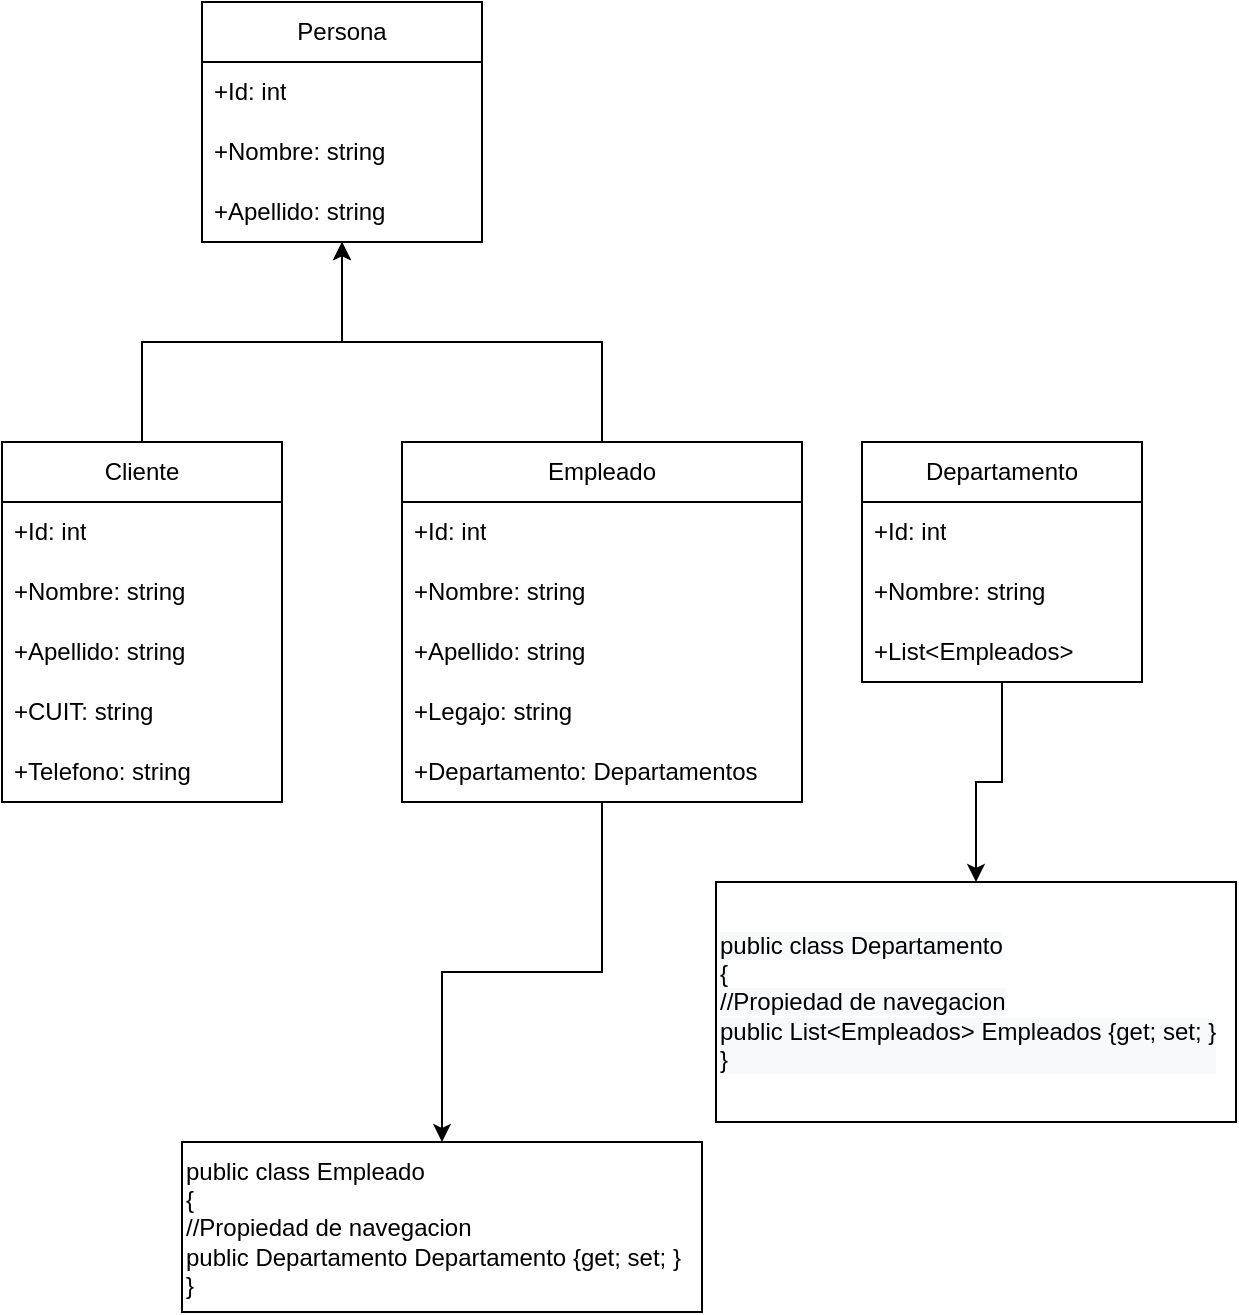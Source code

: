 <mxfile version="20.5.3" type="device"><diagram id="C5RBs43oDa-KdzZeNtuy" name="Page-1"><mxGraphModel dx="632" dy="752" grid="1" gridSize="10" guides="1" tooltips="1" connect="1" arrows="1" fold="1" page="1" pageScale="1" pageWidth="827" pageHeight="1169" math="0" shadow="0"><root><mxCell id="WIyWlLk6GJQsqaUBKTNV-0"/><mxCell id="WIyWlLk6GJQsqaUBKTNV-1" parent="WIyWlLk6GJQsqaUBKTNV-0"/><mxCell id="PqLGJdjfiqQGn7XOpq2s-25" style="edgeStyle=orthogonalEdgeStyle;rounded=0;orthogonalLoop=1;jettySize=auto;html=1;" edge="1" parent="WIyWlLk6GJQsqaUBKTNV-1" source="PqLGJdjfiqQGn7XOpq2s-0" target="PqLGJdjfiqQGn7XOpq2s-17"><mxGeometry relative="1" as="geometry"/></mxCell><mxCell id="PqLGJdjfiqQGn7XOpq2s-0" value="Cliente" style="swimlane;fontStyle=0;childLayout=stackLayout;horizontal=1;startSize=30;horizontalStack=0;resizeParent=1;resizeParentMax=0;resizeLast=0;collapsible=1;marginBottom=0;whiteSpace=wrap;html=1;" vertex="1" parent="WIyWlLk6GJQsqaUBKTNV-1"><mxGeometry x="210" y="300" width="140" height="180" as="geometry"/></mxCell><mxCell id="PqLGJdjfiqQGn7XOpq2s-1" value="+Id: int" style="text;strokeColor=none;fillColor=none;align=left;verticalAlign=middle;spacingLeft=4;spacingRight=4;overflow=hidden;points=[[0,0.5],[1,0.5]];portConstraint=eastwest;rotatable=0;whiteSpace=wrap;html=1;" vertex="1" parent="PqLGJdjfiqQGn7XOpq2s-0"><mxGeometry y="30" width="140" height="30" as="geometry"/></mxCell><mxCell id="PqLGJdjfiqQGn7XOpq2s-2" value="+Nombre: string" style="text;strokeColor=none;fillColor=none;align=left;verticalAlign=middle;spacingLeft=4;spacingRight=4;overflow=hidden;points=[[0,0.5],[1,0.5]];portConstraint=eastwest;rotatable=0;whiteSpace=wrap;html=1;" vertex="1" parent="PqLGJdjfiqQGn7XOpq2s-0"><mxGeometry y="60" width="140" height="30" as="geometry"/></mxCell><mxCell id="PqLGJdjfiqQGn7XOpq2s-6" value="+Apellido: string" style="text;strokeColor=none;fillColor=none;align=left;verticalAlign=middle;spacingLeft=4;spacingRight=4;overflow=hidden;points=[[0,0.5],[1,0.5]];portConstraint=eastwest;rotatable=0;whiteSpace=wrap;html=1;" vertex="1" parent="PqLGJdjfiqQGn7XOpq2s-0"><mxGeometry y="90" width="140" height="30" as="geometry"/></mxCell><mxCell id="PqLGJdjfiqQGn7XOpq2s-26" value="+CUIT: string" style="text;strokeColor=none;fillColor=none;align=left;verticalAlign=middle;spacingLeft=4;spacingRight=4;overflow=hidden;points=[[0,0.5],[1,0.5]];portConstraint=eastwest;rotatable=0;whiteSpace=wrap;html=1;" vertex="1" parent="PqLGJdjfiqQGn7XOpq2s-0"><mxGeometry y="120" width="140" height="30" as="geometry"/></mxCell><mxCell id="PqLGJdjfiqQGn7XOpq2s-3" value="+Telefono: string" style="text;strokeColor=none;fillColor=none;align=left;verticalAlign=middle;spacingLeft=4;spacingRight=4;overflow=hidden;points=[[0,0.5],[1,0.5]];portConstraint=eastwest;rotatable=0;whiteSpace=wrap;html=1;" vertex="1" parent="PqLGJdjfiqQGn7XOpq2s-0"><mxGeometry y="150" width="140" height="30" as="geometry"/></mxCell><mxCell id="PqLGJdjfiqQGn7XOpq2s-24" style="edgeStyle=orthogonalEdgeStyle;rounded=0;orthogonalLoop=1;jettySize=auto;html=1;" edge="1" parent="WIyWlLk6GJQsqaUBKTNV-1" source="PqLGJdjfiqQGn7XOpq2s-7" target="PqLGJdjfiqQGn7XOpq2s-17"><mxGeometry relative="1" as="geometry"/></mxCell><mxCell id="PqLGJdjfiqQGn7XOpq2s-28" value="" style="edgeStyle=orthogonalEdgeStyle;rounded=0;orthogonalLoop=1;jettySize=auto;html=1;" edge="1" parent="WIyWlLk6GJQsqaUBKTNV-1" source="PqLGJdjfiqQGn7XOpq2s-7" target="PqLGJdjfiqQGn7XOpq2s-27"><mxGeometry relative="1" as="geometry"/></mxCell><mxCell id="PqLGJdjfiqQGn7XOpq2s-7" value="Empleado" style="swimlane;fontStyle=0;childLayout=stackLayout;horizontal=1;startSize=30;horizontalStack=0;resizeParent=1;resizeParentMax=0;resizeLast=0;collapsible=1;marginBottom=0;whiteSpace=wrap;html=1;" vertex="1" parent="WIyWlLk6GJQsqaUBKTNV-1"><mxGeometry x="410" y="300" width="200" height="180" as="geometry"/></mxCell><mxCell id="PqLGJdjfiqQGn7XOpq2s-8" value="+Id: int" style="text;strokeColor=none;fillColor=none;align=left;verticalAlign=middle;spacingLeft=4;spacingRight=4;overflow=hidden;points=[[0,0.5],[1,0.5]];portConstraint=eastwest;rotatable=0;whiteSpace=wrap;html=1;" vertex="1" parent="PqLGJdjfiqQGn7XOpq2s-7"><mxGeometry y="30" width="200" height="30" as="geometry"/></mxCell><mxCell id="PqLGJdjfiqQGn7XOpq2s-9" value="+Nombre: string" style="text;strokeColor=none;fillColor=none;align=left;verticalAlign=middle;spacingLeft=4;spacingRight=4;overflow=hidden;points=[[0,0.5],[1,0.5]];portConstraint=eastwest;rotatable=0;whiteSpace=wrap;html=1;" vertex="1" parent="PqLGJdjfiqQGn7XOpq2s-7"><mxGeometry y="60" width="200" height="30" as="geometry"/></mxCell><mxCell id="PqLGJdjfiqQGn7XOpq2s-10" value="+Apellido: string" style="text;strokeColor=none;fillColor=none;align=left;verticalAlign=middle;spacingLeft=4;spacingRight=4;overflow=hidden;points=[[0,0.5],[1,0.5]];portConstraint=eastwest;rotatable=0;whiteSpace=wrap;html=1;" vertex="1" parent="PqLGJdjfiqQGn7XOpq2s-7"><mxGeometry y="90" width="200" height="30" as="geometry"/></mxCell><mxCell id="PqLGJdjfiqQGn7XOpq2s-11" value="+Legajo: string" style="text;strokeColor=none;fillColor=none;align=left;verticalAlign=middle;spacingLeft=4;spacingRight=4;overflow=hidden;points=[[0,0.5],[1,0.5]];portConstraint=eastwest;rotatable=0;whiteSpace=wrap;html=1;" vertex="1" parent="PqLGJdjfiqQGn7XOpq2s-7"><mxGeometry y="120" width="200" height="30" as="geometry"/></mxCell><mxCell id="PqLGJdjfiqQGn7XOpq2s-31" value="+Departamento: Departamentos" style="text;strokeColor=none;fillColor=none;align=left;verticalAlign=middle;spacingLeft=4;spacingRight=4;overflow=hidden;points=[[0,0.5],[1,0.5]];portConstraint=eastwest;rotatable=0;whiteSpace=wrap;html=1;" vertex="1" parent="PqLGJdjfiqQGn7XOpq2s-7"><mxGeometry y="150" width="200" height="30" as="geometry"/></mxCell><mxCell id="PqLGJdjfiqQGn7XOpq2s-30" value="" style="edgeStyle=orthogonalEdgeStyle;rounded=0;orthogonalLoop=1;jettySize=auto;html=1;" edge="1" parent="WIyWlLk6GJQsqaUBKTNV-1" source="PqLGJdjfiqQGn7XOpq2s-12" target="PqLGJdjfiqQGn7XOpq2s-29"><mxGeometry relative="1" as="geometry"/></mxCell><mxCell id="PqLGJdjfiqQGn7XOpq2s-12" value="Departamento" style="swimlane;fontStyle=0;childLayout=stackLayout;horizontal=1;startSize=30;horizontalStack=0;resizeParent=1;resizeParentMax=0;resizeLast=0;collapsible=1;marginBottom=0;whiteSpace=wrap;html=1;" vertex="1" parent="WIyWlLk6GJQsqaUBKTNV-1"><mxGeometry x="640" y="300" width="140" height="120" as="geometry"/></mxCell><mxCell id="PqLGJdjfiqQGn7XOpq2s-13" value="+Id: int" style="text;strokeColor=none;fillColor=none;align=left;verticalAlign=middle;spacingLeft=4;spacingRight=4;overflow=hidden;points=[[0,0.5],[1,0.5]];portConstraint=eastwest;rotatable=0;whiteSpace=wrap;html=1;" vertex="1" parent="PqLGJdjfiqQGn7XOpq2s-12"><mxGeometry y="30" width="140" height="30" as="geometry"/></mxCell><mxCell id="PqLGJdjfiqQGn7XOpq2s-14" value="+Nombre: string" style="text;strokeColor=none;fillColor=none;align=left;verticalAlign=middle;spacingLeft=4;spacingRight=4;overflow=hidden;points=[[0,0.5],[1,0.5]];portConstraint=eastwest;rotatable=0;whiteSpace=wrap;html=1;" vertex="1" parent="PqLGJdjfiqQGn7XOpq2s-12"><mxGeometry y="60" width="140" height="30" as="geometry"/></mxCell><mxCell id="PqLGJdjfiqQGn7XOpq2s-16" value="+List&amp;lt;Empleados&amp;gt;" style="text;strokeColor=none;fillColor=none;align=left;verticalAlign=middle;spacingLeft=4;spacingRight=4;overflow=hidden;points=[[0,0.5],[1,0.5]];portConstraint=eastwest;rotatable=0;whiteSpace=wrap;html=1;" vertex="1" parent="PqLGJdjfiqQGn7XOpq2s-12"><mxGeometry y="90" width="140" height="30" as="geometry"/></mxCell><mxCell id="PqLGJdjfiqQGn7XOpq2s-17" value="Persona" style="swimlane;fontStyle=0;childLayout=stackLayout;horizontal=1;startSize=30;horizontalStack=0;resizeParent=1;resizeParentMax=0;resizeLast=0;collapsible=1;marginBottom=0;whiteSpace=wrap;html=1;" vertex="1" parent="WIyWlLk6GJQsqaUBKTNV-1"><mxGeometry x="310" y="80" width="140" height="120" as="geometry"/></mxCell><mxCell id="PqLGJdjfiqQGn7XOpq2s-18" value="+Id: int" style="text;strokeColor=none;fillColor=none;align=left;verticalAlign=middle;spacingLeft=4;spacingRight=4;overflow=hidden;points=[[0,0.5],[1,0.5]];portConstraint=eastwest;rotatable=0;whiteSpace=wrap;html=1;" vertex="1" parent="PqLGJdjfiqQGn7XOpq2s-17"><mxGeometry y="30" width="140" height="30" as="geometry"/></mxCell><mxCell id="PqLGJdjfiqQGn7XOpq2s-19" value="+Nombre: string" style="text;strokeColor=none;fillColor=none;align=left;verticalAlign=middle;spacingLeft=4;spacingRight=4;overflow=hidden;points=[[0,0.5],[1,0.5]];portConstraint=eastwest;rotatable=0;whiteSpace=wrap;html=1;" vertex="1" parent="PqLGJdjfiqQGn7XOpq2s-17"><mxGeometry y="60" width="140" height="30" as="geometry"/></mxCell><mxCell id="PqLGJdjfiqQGn7XOpq2s-20" value="+Apellido: string" style="text;strokeColor=none;fillColor=none;align=left;verticalAlign=middle;spacingLeft=4;spacingRight=4;overflow=hidden;points=[[0,0.5],[1,0.5]];portConstraint=eastwest;rotatable=0;whiteSpace=wrap;html=1;" vertex="1" parent="PqLGJdjfiqQGn7XOpq2s-17"><mxGeometry y="90" width="140" height="30" as="geometry"/></mxCell><mxCell id="PqLGJdjfiqQGn7XOpq2s-27" value="public class Empleado&lt;br&gt;{&lt;br&gt;//Propiedad de navegacion&lt;br&gt;&lt;div style=&quot;&quot;&gt;&lt;span style=&quot;background-color: initial;&quot;&gt;public Departamento Departamento {get; set; }&lt;/span&gt;&lt;/div&gt;&lt;div style=&quot;&quot;&gt;&lt;span style=&quot;background-color: initial;&quot;&gt;}&lt;/span&gt;&lt;/div&gt;" style="whiteSpace=wrap;html=1;fontStyle=0;startSize=30;align=left;" vertex="1" parent="WIyWlLk6GJQsqaUBKTNV-1"><mxGeometry x="300" y="650" width="260" height="85" as="geometry"/></mxCell><mxCell id="PqLGJdjfiqQGn7XOpq2s-29" value="&lt;br&gt;&lt;span style=&quot;color: rgb(0, 0, 0); font-family: Helvetica; font-size: 12px; font-style: normal; font-variant-ligatures: normal; font-variant-caps: normal; font-weight: 400; letter-spacing: normal; orphans: 2; text-indent: 0px; text-transform: none; widows: 2; word-spacing: 0px; -webkit-text-stroke-width: 0px; background-color: rgb(248, 249, 250); text-decoration-thickness: initial; text-decoration-style: initial; text-decoration-color: initial; float: none; display: inline !important;&quot;&gt;public class Departamento&lt;/span&gt;&lt;br style=&quot;color: rgb(0, 0, 0); font-family: Helvetica; font-size: 12px; font-style: normal; font-variant-ligatures: normal; font-variant-caps: normal; font-weight: 400; letter-spacing: normal; orphans: 2; text-indent: 0px; text-transform: none; widows: 2; word-spacing: 0px; -webkit-text-stroke-width: 0px; background-color: rgb(248, 249, 250); text-decoration-thickness: initial; text-decoration-style: initial; text-decoration-color: initial;&quot;&gt;&lt;span style=&quot;color: rgb(0, 0, 0); font-family: Helvetica; font-size: 12px; font-style: normal; font-variant-ligatures: normal; font-variant-caps: normal; font-weight: 400; letter-spacing: normal; orphans: 2; text-indent: 0px; text-transform: none; widows: 2; word-spacing: 0px; -webkit-text-stroke-width: 0px; background-color: rgb(248, 249, 250); text-decoration-thickness: initial; text-decoration-style: initial; text-decoration-color: initial; float: none; display: inline !important;&quot;&gt;{&lt;/span&gt;&lt;br style=&quot;color: rgb(0, 0, 0); font-family: Helvetica; font-size: 12px; font-style: normal; font-variant-ligatures: normal; font-variant-caps: normal; font-weight: 400; letter-spacing: normal; orphans: 2; text-indent: 0px; text-transform: none; widows: 2; word-spacing: 0px; -webkit-text-stroke-width: 0px; background-color: rgb(248, 249, 250); text-decoration-thickness: initial; text-decoration-style: initial; text-decoration-color: initial;&quot;&gt;&lt;span style=&quot;color: rgb(0, 0, 0); font-family: Helvetica; font-size: 12px; font-style: normal; font-variant-ligatures: normal; font-variant-caps: normal; font-weight: 400; letter-spacing: normal; orphans: 2; text-indent: 0px; text-transform: none; widows: 2; word-spacing: 0px; -webkit-text-stroke-width: 0px; background-color: rgb(248, 249, 250); text-decoration-thickness: initial; text-decoration-style: initial; text-decoration-color: initial; float: none; display: inline !important;&quot;&gt;//Propiedad de navegacion&lt;/span&gt;&lt;br style=&quot;color: rgb(0, 0, 0); font-family: Helvetica; font-size: 12px; font-style: normal; font-variant-ligatures: normal; font-variant-caps: normal; font-weight: 400; letter-spacing: normal; orphans: 2; text-indent: 0px; text-transform: none; widows: 2; word-spacing: 0px; -webkit-text-stroke-width: 0px; background-color: rgb(248, 249, 250); text-decoration-thickness: initial; text-decoration-style: initial; text-decoration-color: initial;&quot;&gt;&lt;div style=&quot;color: rgb(0, 0, 0); font-family: Helvetica; font-size: 12px; font-style: normal; font-variant-ligatures: normal; font-variant-caps: normal; font-weight: 400; letter-spacing: normal; orphans: 2; text-indent: 0px; text-transform: none; widows: 2; word-spacing: 0px; -webkit-text-stroke-width: 0px; background-color: rgb(248, 249, 250); text-decoration-thickness: initial; text-decoration-style: initial; text-decoration-color: initial;&quot;&gt;&lt;span style=&quot;background-color: initial;&quot;&gt;public List&amp;lt;Empleados&amp;gt; Empleados {get; set; }&lt;/span&gt;&lt;/div&gt;&lt;div style=&quot;color: rgb(0, 0, 0); font-family: Helvetica; font-size: 12px; font-style: normal; font-variant-ligatures: normal; font-variant-caps: normal; font-weight: 400; letter-spacing: normal; orphans: 2; text-indent: 0px; text-transform: none; widows: 2; word-spacing: 0px; -webkit-text-stroke-width: 0px; background-color: rgb(248, 249, 250); text-decoration-thickness: initial; text-decoration-style: initial; text-decoration-color: initial;&quot;&gt;&lt;span style=&quot;background-color: initial;&quot;&gt;}&lt;/span&gt;&lt;/div&gt;&lt;br&gt;" style="whiteSpace=wrap;html=1;fontStyle=0;startSize=30;align=left;" vertex="1" parent="WIyWlLk6GJQsqaUBKTNV-1"><mxGeometry x="567" y="520" width="260" height="120" as="geometry"/></mxCell></root></mxGraphModel></diagram></mxfile>
